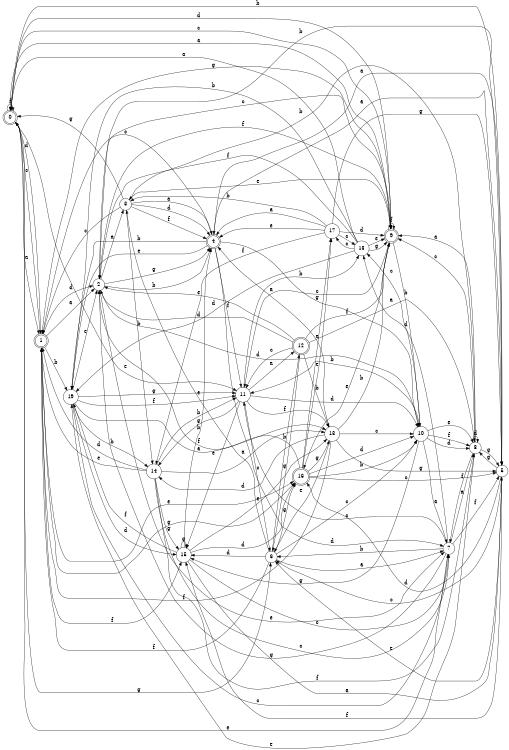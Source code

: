 digraph n16_4 {
__start0 [label="" shape="none"];

rankdir=LR;
size="8,5";

s0 [style="rounded,filled", color="black", fillcolor="white" shape="doublecircle", label="0"];
s1 [style="rounded,filled", color="black", fillcolor="white" shape="doublecircle", label="1"];
s2 [style="filled", color="black", fillcolor="white" shape="circle", label="2"];
s3 [style="filled", color="black", fillcolor="white" shape="circle", label="3"];
s4 [style="rounded,filled", color="black", fillcolor="white" shape="doublecircle", label="4"];
s5 [style="filled", color="black", fillcolor="white" shape="circle", label="5"];
s6 [style="filled", color="black", fillcolor="white" shape="circle", label="6"];
s7 [style="filled", color="black", fillcolor="white" shape="circle", label="7"];
s8 [style="filled", color="black", fillcolor="white" shape="circle", label="8"];
s9 [style="rounded,filled", color="black", fillcolor="white" shape="doublecircle", label="9"];
s10 [style="filled", color="black", fillcolor="white" shape="circle", label="10"];
s11 [style="filled", color="black", fillcolor="white" shape="circle", label="11"];
s12 [style="rounded,filled", color="black", fillcolor="white" shape="doublecircle", label="12"];
s13 [style="filled", color="black", fillcolor="white" shape="circle", label="13"];
s14 [style="filled", color="black", fillcolor="white" shape="circle", label="14"];
s15 [style="filled", color="black", fillcolor="white" shape="circle", label="15"];
s16 [style="rounded,filled", color="black", fillcolor="white" shape="doublecircle", label="16"];
s17 [style="filled", color="black", fillcolor="white" shape="circle", label="17"];
s18 [style="filled", color="black", fillcolor="white" shape="circle", label="18"];
s19 [style="filled", color="black", fillcolor="white" shape="circle", label="19"];
s0 -> s1 [label="a"];
s0 -> s5 [label="b"];
s0 -> s9 [label="c"];
s0 -> s1 [label="d"];
s0 -> s11 [label="e"];
s0 -> s0 [label="f"];
s0 -> s6 [label="g"];
s1 -> s2 [label="a"];
s1 -> s19 [label="b"];
s1 -> s0 [label="c"];
s1 -> s2 [label="d"];
s1 -> s16 [label="e"];
s1 -> s15 [label="f"];
s1 -> s16 [label="g"];
s2 -> s3 [label="a"];
s2 -> s4 [label="b"];
s2 -> s9 [label="c"];
s2 -> s10 [label="d"];
s2 -> s7 [label="e"];
s2 -> s9 [label="f"];
s2 -> s4 [label="g"];
s3 -> s4 [label="a"];
s3 -> s14 [label="b"];
s3 -> s1 [label="c"];
s3 -> s4 [label="d"];
s3 -> s9 [label="e"];
s3 -> s4 [label="f"];
s3 -> s0 [label="g"];
s4 -> s5 [label="a"];
s4 -> s19 [label="b"];
s4 -> s1 [label="c"];
s4 -> s7 [label="d"];
s4 -> s19 [label="e"];
s4 -> s11 [label="f"];
s4 -> s10 [label="g"];
s5 -> s4 [label="a"];
s5 -> s2 [label="b"];
s5 -> s6 [label="c"];
s5 -> s16 [label="d"];
s5 -> s6 [label="e"];
s5 -> s15 [label="f"];
s5 -> s8 [label="g"];
s6 -> s7 [label="a"];
s6 -> s12 [label="b"];
s6 -> s10 [label="c"];
s6 -> s15 [label="d"];
s6 -> s3 [label="e"];
s6 -> s1 [label="f"];
s6 -> s16 [label="g"];
s7 -> s8 [label="a"];
s7 -> s6 [label="b"];
s7 -> s11 [label="c"];
s7 -> s18 [label="d"];
s7 -> s0 [label="e"];
s7 -> s5 [label="f"];
s7 -> s2 [label="g"];
s8 -> s9 [label="a"];
s8 -> s3 [label="b"];
s8 -> s9 [label="c"];
s8 -> s8 [label="d"];
s8 -> s19 [label="e"];
s8 -> s7 [label="f"];
s8 -> s5 [label="g"];
s9 -> s0 [label="a"];
s9 -> s10 [label="b"];
s9 -> s11 [label="c"];
s9 -> s0 [label="d"];
s9 -> s16 [label="e"];
s9 -> s9 [label="f"];
s9 -> s1 [label="g"];
s10 -> s7 [label="a"];
s10 -> s11 [label="b"];
s10 -> s18 [label="c"];
s10 -> s8 [label="d"];
s10 -> s8 [label="e"];
s10 -> s8 [label="f"];
s10 -> s15 [label="g"];
s11 -> s12 [label="a"];
s11 -> s18 [label="b"];
s11 -> s6 [label="c"];
s11 -> s10 [label="d"];
s11 -> s15 [label="e"];
s11 -> s13 [label="f"];
s11 -> s14 [label="g"];
s12 -> s8 [label="a"];
s12 -> s13 [label="b"];
s12 -> s11 [label="c"];
s12 -> s2 [label="d"];
s12 -> s2 [label="e"];
s12 -> s9 [label="f"];
s12 -> s6 [label="g"];
s13 -> s4 [label="a"];
s13 -> s9 [label="b"];
s13 -> s10 [label="c"];
s13 -> s14 [label="d"];
s13 -> s6 [label="e"];
s13 -> s1 [label="f"];
s13 -> s5 [label="g"];
s14 -> s13 [label="a"];
s14 -> s11 [label="b"];
s14 -> s7 [label="c"];
s14 -> s1 [label="d"];
s14 -> s1 [label="e"];
s14 -> s8 [label="f"];
s14 -> s15 [label="g"];
s15 -> s5 [label="a"];
s15 -> s4 [label="b"];
s15 -> s7 [label="c"];
s15 -> s16 [label="d"];
s15 -> s13 [label="e"];
s15 -> s19 [label="f"];
s15 -> s15 [label="g"];
s16 -> s17 [label="a"];
s16 -> s10 [label="b"];
s16 -> s5 [label="c"];
s16 -> s10 [label="d"];
s16 -> s17 [label="e"];
s16 -> s2 [label="f"];
s16 -> s13 [label="g"];
s17 -> s4 [label="a"];
s17 -> s3 [label="b"];
s17 -> s18 [label="c"];
s17 -> s9 [label="d"];
s17 -> s4 [label="e"];
s17 -> s14 [label="f"];
s17 -> s5 [label="g"];
s18 -> s0 [label="a"];
s18 -> s19 [label="b"];
s18 -> s17 [label="c"];
s18 -> s19 [label="d"];
s18 -> s9 [label="e"];
s18 -> s2 [label="f"];
s18 -> s9 [label="g"];
s19 -> s13 [label="a"];
s19 -> s14 [label="b"];
s19 -> s7 [label="c"];
s19 -> s15 [label="d"];
s19 -> s2 [label="e"];
s19 -> s11 [label="f"];
s19 -> s11 [label="g"];

}